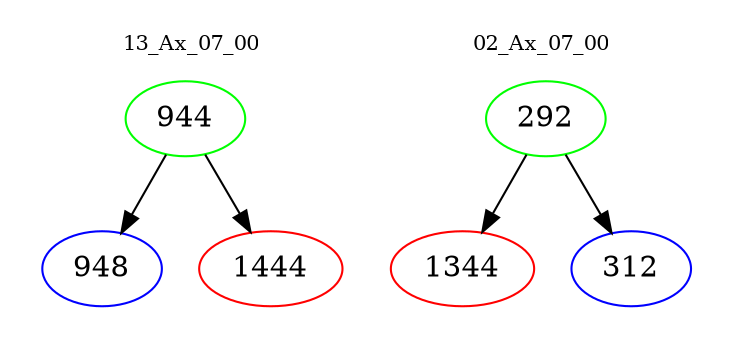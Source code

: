 digraph{
subgraph cluster_0 {
color = white
label = "13_Ax_07_00";
fontsize=10;
T0_944 [label="944", color="green"]
T0_944 -> T0_948 [color="black"]
T0_948 [label="948", color="blue"]
T0_944 -> T0_1444 [color="black"]
T0_1444 [label="1444", color="red"]
}
subgraph cluster_1 {
color = white
label = "02_Ax_07_00";
fontsize=10;
T1_292 [label="292", color="green"]
T1_292 -> T1_1344 [color="black"]
T1_1344 [label="1344", color="red"]
T1_292 -> T1_312 [color="black"]
T1_312 [label="312", color="blue"]
}
}
